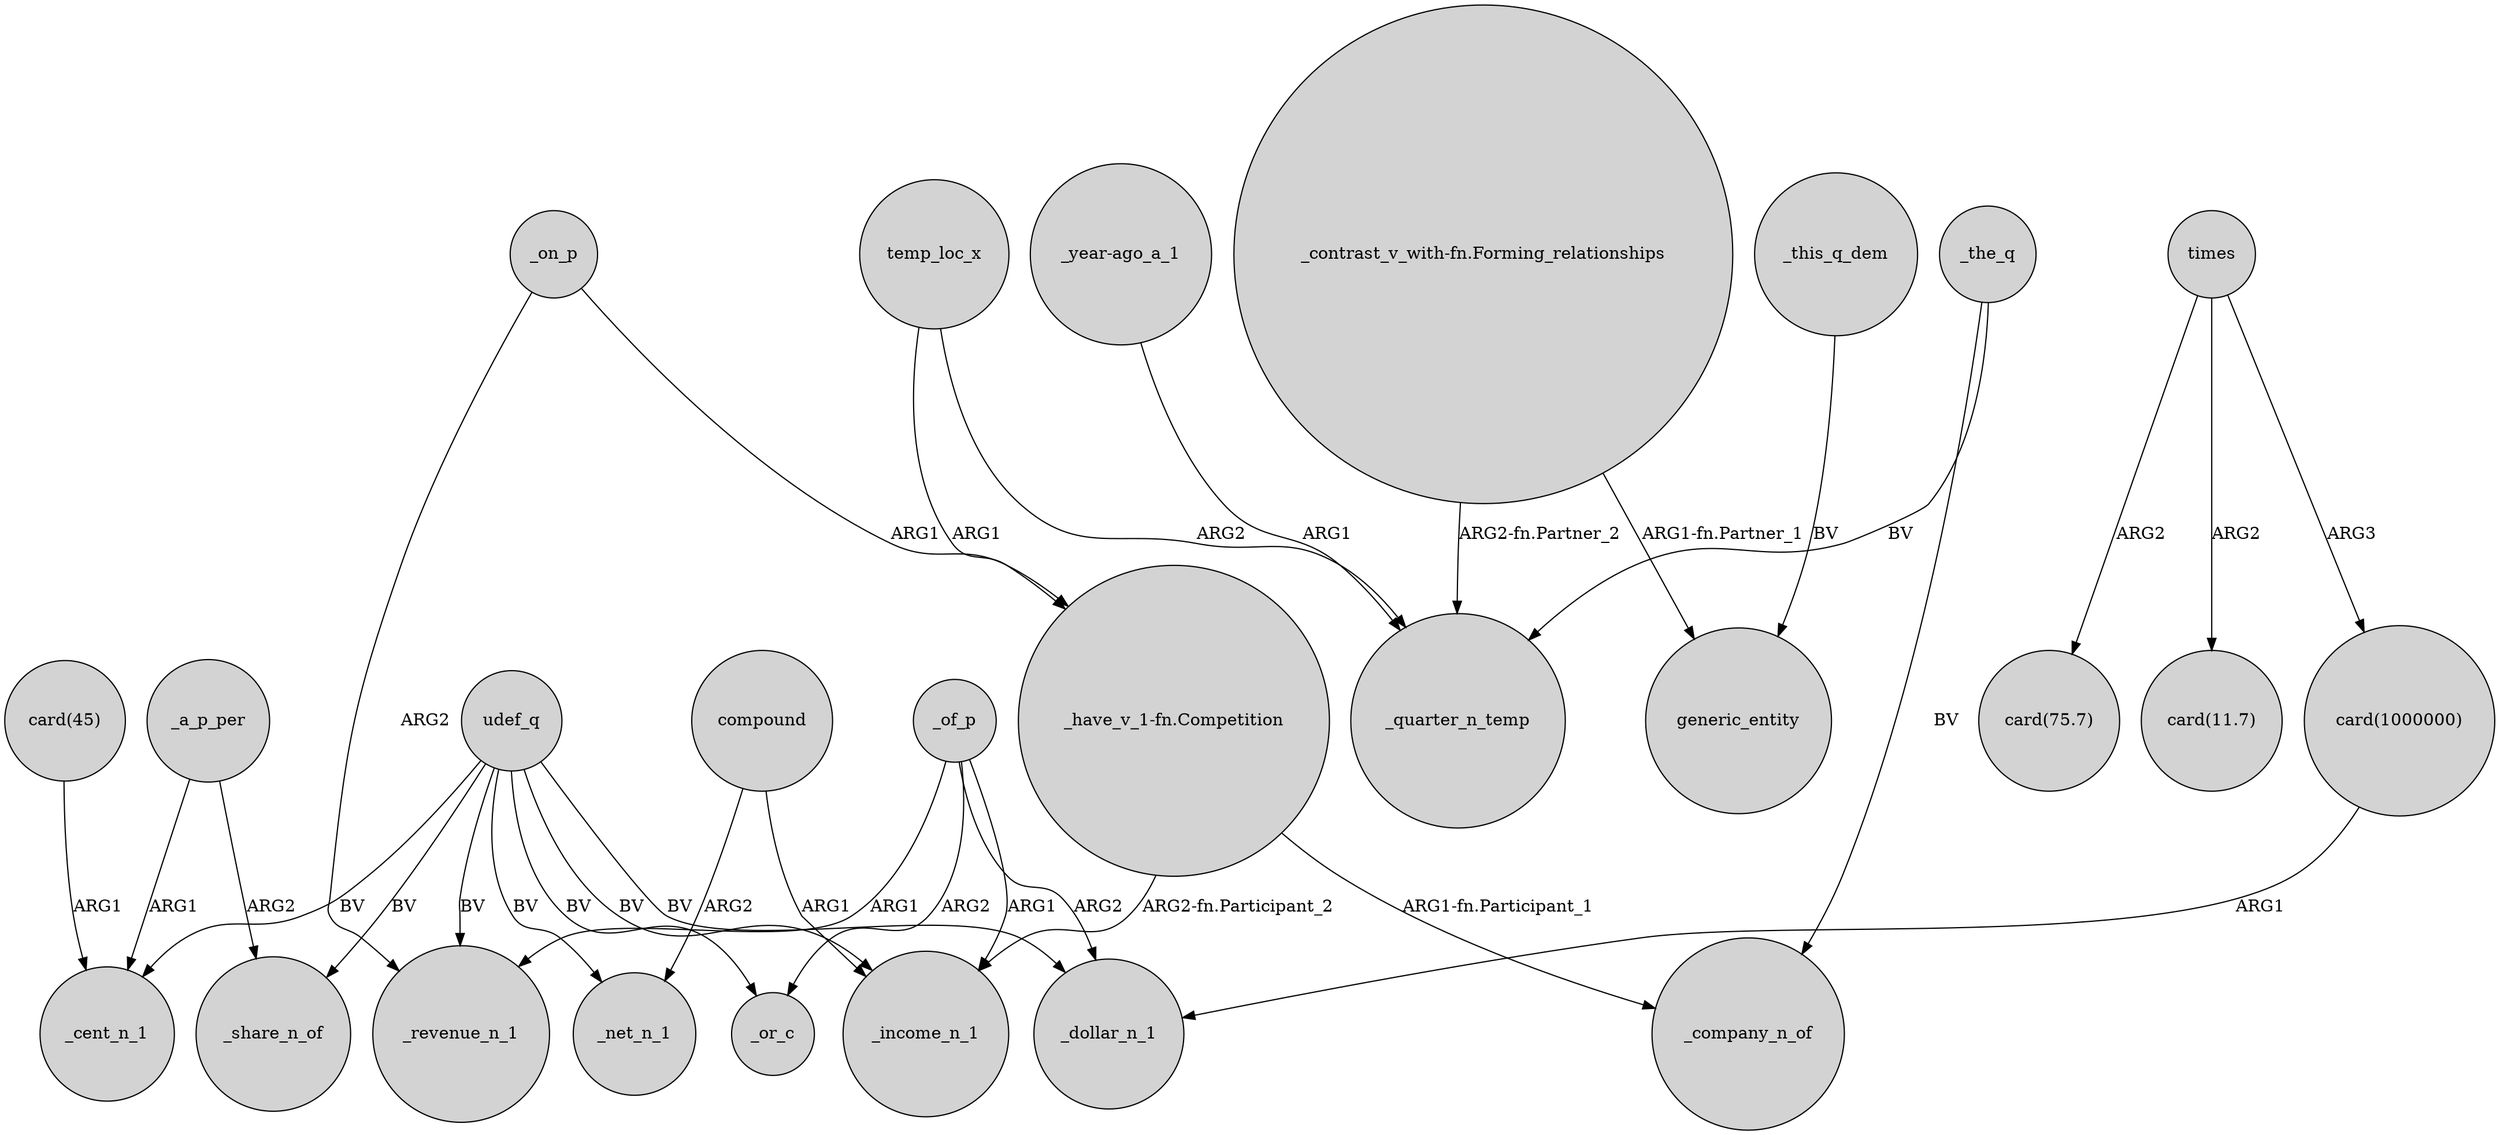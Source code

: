 digraph {
	node [shape=circle style=filled]
	compound -> _net_n_1 [label=ARG2]
	_a_p_per -> _cent_n_1 [label=ARG1]
	udef_q -> _income_n_1 [label=BV]
	temp_loc_x -> _quarter_n_temp [label=ARG2]
	_the_q -> _quarter_n_temp [label=BV]
	times -> "card(1000000)" [label=ARG3]
	"_have_v_1-fn.Competition" -> _income_n_1 [label="ARG2-fn.Participant_2"]
	_of_p -> _income_n_1 [label=ARG1]
	_on_p -> _revenue_n_1 [label=ARG2]
	_of_p -> _revenue_n_1 [label=ARG1]
	udef_q -> _cent_n_1 [label=BV]
	"_contrast_v_with-fn.Forming_relationships" -> generic_entity [label="ARG1-fn.Partner_1"]
	udef_q -> _revenue_n_1 [label=BV]
	udef_q -> _or_c [label=BV]
	_on_p -> "_have_v_1-fn.Competition" [label=ARG1]
	_this_q_dem -> generic_entity [label=BV]
	compound -> _income_n_1 [label=ARG1]
	_a_p_per -> _share_n_of [label=ARG2]
	temp_loc_x -> "_have_v_1-fn.Competition" [label=ARG1]
	udef_q -> _share_n_of [label=BV]
	udef_q -> _net_n_1 [label=BV]
	udef_q -> _dollar_n_1 [label=BV]
	times -> "card(11.7)" [label=ARG2]
	"card(1000000)" -> _dollar_n_1 [label=ARG1]
	times -> "card(75.7)" [label=ARG2]
	"_have_v_1-fn.Competition" -> _company_n_of [label="ARG1-fn.Participant_1"]
	_of_p -> _or_c [label=ARG2]
	"card(45)" -> _cent_n_1 [label=ARG1]
	_of_p -> _dollar_n_1 [label=ARG2]
	"_contrast_v_with-fn.Forming_relationships" -> _quarter_n_temp [label="ARG2-fn.Partner_2"]
	_the_q -> _company_n_of [label=BV]
	"_year-ago_a_1" -> _quarter_n_temp [label=ARG1]
}
